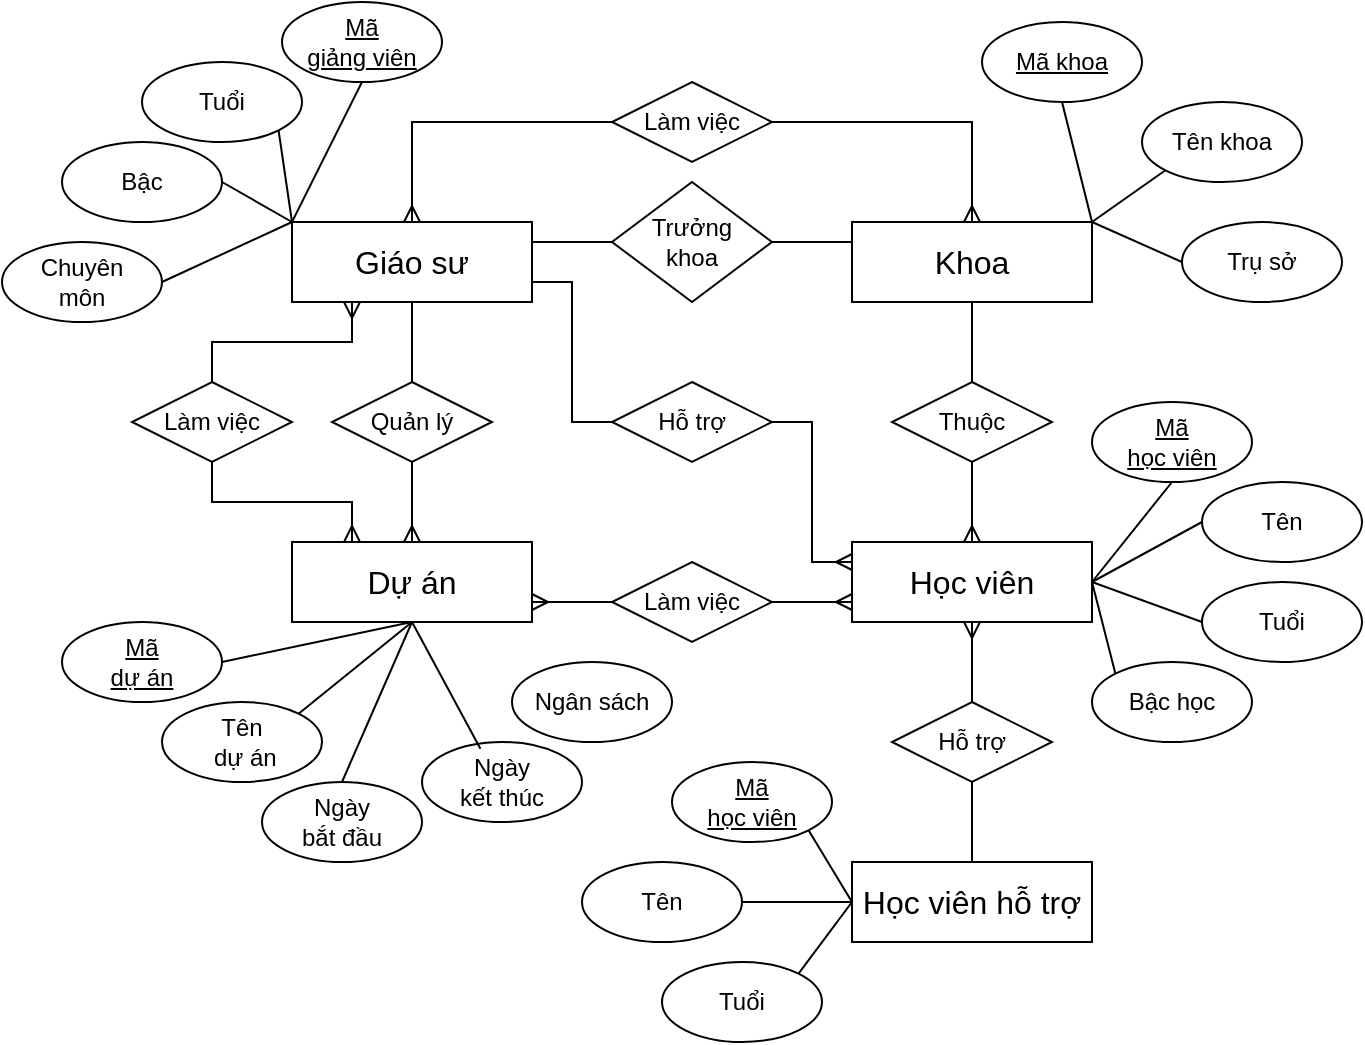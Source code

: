 <mxfile version="23.1.5" type="github">
  <diagram name="Page-1" id="xFUbOFVhcgDcupwiwhMW">
    <mxGraphModel dx="1050" dy="557" grid="1" gridSize="10" guides="1" tooltips="1" connect="1" arrows="1" fold="1" page="1" pageScale="1" pageWidth="850" pageHeight="1100" math="0" shadow="0">
      <root>
        <mxCell id="0" />
        <mxCell id="1" parent="0" />
        <mxCell id="SZI1cVAQVxoEkJMrgoH9-3" value="&lt;font style=&quot;font-size: 16px;&quot;&gt;Giáo sư&lt;/font&gt;" style="whiteSpace=wrap;html=1;align=center;" vertex="1" parent="1">
          <mxGeometry x="235" y="320" width="120" height="40" as="geometry" />
        </mxCell>
        <mxCell id="SZI1cVAQVxoEkJMrgoH9-5" value="&lt;span style=&quot;font-size: 16px;&quot;&gt;Học viên&lt;/span&gt;" style="whiteSpace=wrap;html=1;align=center;" vertex="1" parent="1">
          <mxGeometry x="515" y="480" width="120" height="40" as="geometry" />
        </mxCell>
        <mxCell id="SZI1cVAQVxoEkJMrgoH9-6" value="&lt;span style=&quot;font-size: 16px;&quot;&gt;Khoa&lt;/span&gt;" style="whiteSpace=wrap;html=1;align=center;" vertex="1" parent="1">
          <mxGeometry x="515" y="320" width="120" height="40" as="geometry" />
        </mxCell>
        <mxCell id="SZI1cVAQVxoEkJMrgoH9-7" value="&lt;font style=&quot;font-size: 16px;&quot;&gt;Dự án&lt;/font&gt;" style="whiteSpace=wrap;html=1;align=center;" vertex="1" parent="1">
          <mxGeometry x="235" y="480" width="120" height="40" as="geometry" />
        </mxCell>
        <mxCell id="SZI1cVAQVxoEkJMrgoH9-8" value="Quản lý" style="shape=rhombus;perimeter=rhombusPerimeter;whiteSpace=wrap;html=1;align=center;" vertex="1" parent="1">
          <mxGeometry x="255" y="400" width="80" height="40" as="geometry" />
        </mxCell>
        <mxCell id="SZI1cVAQVxoEkJMrgoH9-10" value="" style="fontSize=12;html=1;endArrow=ERmany;rounded=0;exitX=0.5;exitY=1;exitDx=0;exitDy=0;entryX=0.5;entryY=0;entryDx=0;entryDy=0;" edge="1" parent="1" source="SZI1cVAQVxoEkJMrgoH9-8" target="SZI1cVAQVxoEkJMrgoH9-7">
          <mxGeometry width="100" height="100" relative="1" as="geometry">
            <mxPoint x="615" y="480" as="sourcePoint" />
            <mxPoint x="715" y="380" as="targetPoint" />
          </mxGeometry>
        </mxCell>
        <mxCell id="SZI1cVAQVxoEkJMrgoH9-13" value="Làm việc" style="shape=rhombus;perimeter=rhombusPerimeter;whiteSpace=wrap;html=1;align=center;" vertex="1" parent="1">
          <mxGeometry x="155" y="400" width="80" height="40" as="geometry" />
        </mxCell>
        <mxCell id="SZI1cVAQVxoEkJMrgoH9-15" value="" style="edgeStyle=orthogonalEdgeStyle;fontSize=12;html=1;endArrow=ERmany;rounded=0;exitX=0.5;exitY=1;exitDx=0;exitDy=0;entryX=0.25;entryY=0;entryDx=0;entryDy=0;" edge="1" source="SZI1cVAQVxoEkJMrgoH9-13" parent="1" target="SZI1cVAQVxoEkJMrgoH9-7">
          <mxGeometry width="100" height="100" relative="1" as="geometry">
            <mxPoint x="625" y="540" as="sourcePoint" />
            <mxPoint x="645" y="600" as="targetPoint" />
          </mxGeometry>
        </mxCell>
        <mxCell id="SZI1cVAQVxoEkJMrgoH9-17" value="Làm việc" style="shape=rhombus;perimeter=rhombusPerimeter;whiteSpace=wrap;html=1;align=center;" vertex="1" parent="1">
          <mxGeometry x="395" y="490" width="80" height="40" as="geometry" />
        </mxCell>
        <mxCell id="SZI1cVAQVxoEkJMrgoH9-19" value="" style="fontSize=12;html=1;endArrow=ERmany;rounded=0;exitX=0;exitY=0.5;exitDx=0;exitDy=0;entryX=1;entryY=0.75;entryDx=0;entryDy=0;" edge="1" source="SZI1cVAQVxoEkJMrgoH9-17" parent="1" target="SZI1cVAQVxoEkJMrgoH9-7">
          <mxGeometry width="100" height="100" relative="1" as="geometry">
            <mxPoint x="640" y="610" as="sourcePoint" />
            <mxPoint x="650" y="620" as="targetPoint" />
          </mxGeometry>
        </mxCell>
        <mxCell id="SZI1cVAQVxoEkJMrgoH9-20" value="&lt;span style=&quot;font-size: 16px;&quot;&gt;Học viên hỗ trợ&lt;/span&gt;" style="whiteSpace=wrap;html=1;align=center;" vertex="1" parent="1">
          <mxGeometry x="515" y="640" width="120" height="40" as="geometry" />
        </mxCell>
        <mxCell id="SZI1cVAQVxoEkJMrgoH9-21" value="" style="edgeStyle=orthogonalEdgeStyle;fontSize=12;html=1;endArrow=ERmany;rounded=0;exitX=0.5;exitY=0;exitDx=0;exitDy=0;entryX=0.25;entryY=1;entryDx=0;entryDy=0;" edge="1" parent="1" source="SZI1cVAQVxoEkJMrgoH9-13" target="SZI1cVAQVxoEkJMrgoH9-3">
          <mxGeometry width="100" height="100" relative="1" as="geometry">
            <mxPoint x="505" y="870" as="sourcePoint" />
            <mxPoint x="605" y="770" as="targetPoint" />
          </mxGeometry>
        </mxCell>
        <mxCell id="SZI1cVAQVxoEkJMrgoH9-22" value="" style="fontSize=12;html=1;endArrow=ERmany;rounded=0;exitX=1;exitY=0.5;exitDx=0;exitDy=0;entryX=0;entryY=0.75;entryDx=0;entryDy=0;" edge="1" parent="1" source="SZI1cVAQVxoEkJMrgoH9-17" target="SZI1cVAQVxoEkJMrgoH9-5">
          <mxGeometry width="100" height="100" relative="1" as="geometry">
            <mxPoint x="515" y="880" as="sourcePoint" />
            <mxPoint x="615" y="780" as="targetPoint" />
          </mxGeometry>
        </mxCell>
        <mxCell id="SZI1cVAQVxoEkJMrgoH9-24" value="Hỗ trợ" style="shape=rhombus;perimeter=rhombusPerimeter;whiteSpace=wrap;html=1;align=center;" vertex="1" parent="1">
          <mxGeometry x="535" y="560" width="80" height="40" as="geometry" />
        </mxCell>
        <mxCell id="SZI1cVAQVxoEkJMrgoH9-25" value="" style="endArrow=none;html=1;rounded=0;exitX=0.5;exitY=0;exitDx=0;exitDy=0;entryX=0.5;entryY=1;entryDx=0;entryDy=0;" edge="1" parent="1" source="SZI1cVAQVxoEkJMrgoH9-20" target="SZI1cVAQVxoEkJMrgoH9-24">
          <mxGeometry relative="1" as="geometry">
            <mxPoint x="425" y="860" as="sourcePoint" />
            <mxPoint x="585" y="860" as="targetPoint" />
          </mxGeometry>
        </mxCell>
        <mxCell id="SZI1cVAQVxoEkJMrgoH9-26" value="" style="fontSize=12;html=1;endArrow=ERmany;rounded=0;entryX=0.5;entryY=1;entryDx=0;entryDy=0;exitX=0.5;exitY=0;exitDx=0;exitDy=0;" edge="1" parent="1" source="SZI1cVAQVxoEkJMrgoH9-24" target="SZI1cVAQVxoEkJMrgoH9-5">
          <mxGeometry width="100" height="100" relative="1" as="geometry">
            <mxPoint x="355" y="910" as="sourcePoint" />
            <mxPoint x="455" y="810" as="targetPoint" />
          </mxGeometry>
        </mxCell>
        <mxCell id="SZI1cVAQVxoEkJMrgoH9-28" value="Thuộc" style="shape=rhombus;perimeter=rhombusPerimeter;whiteSpace=wrap;html=1;align=center;" vertex="1" parent="1">
          <mxGeometry x="535" y="400" width="80" height="40" as="geometry" />
        </mxCell>
        <mxCell id="SZI1cVAQVxoEkJMrgoH9-30" value="" style="fontSize=12;html=1;endArrow=ERmany;rounded=0;exitX=0.5;exitY=1;exitDx=0;exitDy=0;entryX=0.5;entryY=0;entryDx=0;entryDy=0;" edge="1" source="SZI1cVAQVxoEkJMrgoH9-28" parent="1" target="SZI1cVAQVxoEkJMrgoH9-5">
          <mxGeometry width="100" height="100" relative="1" as="geometry">
            <mxPoint x="555" y="1100" as="sourcePoint" />
            <mxPoint x="525" y="780" as="targetPoint" />
          </mxGeometry>
        </mxCell>
        <mxCell id="SZI1cVAQVxoEkJMrgoH9-31" value="Trưởng&lt;br&gt;khoa" style="shape=rhombus;perimeter=rhombusPerimeter;whiteSpace=wrap;html=1;align=center;" vertex="1" parent="1">
          <mxGeometry x="395" y="300" width="80" height="60" as="geometry" />
        </mxCell>
        <mxCell id="SZI1cVAQVxoEkJMrgoH9-32" value="" style="endArrow=none;html=1;rounded=0;exitX=0;exitY=0.5;exitDx=0;exitDy=0;entryX=1;entryY=0.25;entryDx=0;entryDy=0;" edge="1" parent="1" source="SZI1cVAQVxoEkJMrgoH9-31" target="SZI1cVAQVxoEkJMrgoH9-3">
          <mxGeometry relative="1" as="geometry">
            <mxPoint x="335" y="630" as="sourcePoint" />
            <mxPoint x="385" y="360" as="targetPoint" />
          </mxGeometry>
        </mxCell>
        <mxCell id="SZI1cVAQVxoEkJMrgoH9-33" value="" style="endArrow=none;html=1;rounded=0;exitX=1;exitY=0.5;exitDx=0;exitDy=0;entryX=0;entryY=0.25;entryDx=0;entryDy=0;" edge="1" parent="1" source="SZI1cVAQVxoEkJMrgoH9-31" target="SZI1cVAQVxoEkJMrgoH9-6">
          <mxGeometry relative="1" as="geometry">
            <mxPoint x="365" y="660" as="sourcePoint" />
            <mxPoint x="525" y="660" as="targetPoint" />
          </mxGeometry>
        </mxCell>
        <mxCell id="SZI1cVAQVxoEkJMrgoH9-36" value="Làm việc" style="shape=rhombus;perimeter=rhombusPerimeter;whiteSpace=wrap;html=1;align=center;" vertex="1" parent="1">
          <mxGeometry x="395" y="250" width="80" height="40" as="geometry" />
        </mxCell>
        <mxCell id="SZI1cVAQVxoEkJMrgoH9-37" value="" style="edgeStyle=orthogonalEdgeStyle;fontSize=12;html=1;endArrow=ERmany;rounded=0;exitX=1;exitY=0.5;exitDx=0;exitDy=0;entryX=0.5;entryY=0;entryDx=0;entryDy=0;" edge="1" source="SZI1cVAQVxoEkJMrgoH9-36" parent="1" target="SZI1cVAQVxoEkJMrgoH9-6">
          <mxGeometry width="100" height="100" relative="1" as="geometry">
            <mxPoint x="650" y="585" as="sourcePoint" />
            <mxPoint x="660" y="595" as="targetPoint" />
          </mxGeometry>
        </mxCell>
        <mxCell id="SZI1cVAQVxoEkJMrgoH9-38" value="" style="edgeStyle=orthogonalEdgeStyle;fontSize=12;html=1;endArrow=ERmany;rounded=0;exitX=0;exitY=0.5;exitDx=0;exitDy=0;entryX=0.5;entryY=0;entryDx=0;entryDy=0;" edge="1" source="SZI1cVAQVxoEkJMrgoH9-36" parent="1" target="SZI1cVAQVxoEkJMrgoH9-3">
          <mxGeometry width="100" height="100" relative="1" as="geometry">
            <mxPoint x="530" y="915" as="sourcePoint" />
            <mxPoint x="335" y="680" as="targetPoint" />
          </mxGeometry>
        </mxCell>
        <mxCell id="SZI1cVAQVxoEkJMrgoH9-41" value="" style="endArrow=none;html=1;rounded=0;exitX=0.5;exitY=0;exitDx=0;exitDy=0;entryX=0.5;entryY=1;entryDx=0;entryDy=0;" edge="1" parent="1" source="SZI1cVAQVxoEkJMrgoH9-28" target="SZI1cVAQVxoEkJMrgoH9-6">
          <mxGeometry relative="1" as="geometry">
            <mxPoint x="625" y="810" as="sourcePoint" />
            <mxPoint x="785" y="810" as="targetPoint" />
          </mxGeometry>
        </mxCell>
        <mxCell id="SZI1cVAQVxoEkJMrgoH9-48" value="Hỗ trợ" style="shape=rhombus;perimeter=rhombusPerimeter;whiteSpace=wrap;html=1;align=center;" vertex="1" parent="1">
          <mxGeometry x="395" y="400" width="80" height="40" as="geometry" />
        </mxCell>
        <mxCell id="SZI1cVAQVxoEkJMrgoH9-49" value="" style="endArrow=none;html=1;rounded=0;exitX=1;exitY=0.75;exitDx=0;exitDy=0;entryX=0;entryY=0.5;entryDx=0;entryDy=0;edgeStyle=orthogonalEdgeStyle;" edge="1" target="SZI1cVAQVxoEkJMrgoH9-48" parent="1" source="SZI1cVAQVxoEkJMrgoH9-3">
          <mxGeometry relative="1" as="geometry">
            <mxPoint x="435" y="480" as="sourcePoint" />
            <mxPoint x="445" y="700" as="targetPoint" />
          </mxGeometry>
        </mxCell>
        <mxCell id="SZI1cVAQVxoEkJMrgoH9-50" value="" style="fontSize=12;html=1;endArrow=ERmany;rounded=0;entryX=0;entryY=0.25;entryDx=0;entryDy=0;exitX=1;exitY=0.5;exitDx=0;exitDy=0;edgeStyle=orthogonalEdgeStyle;" edge="1" source="SZI1cVAQVxoEkJMrgoH9-48" parent="1" target="SZI1cVAQVxoEkJMrgoH9-5">
          <mxGeometry width="100" height="100" relative="1" as="geometry">
            <mxPoint x="215" y="750" as="sourcePoint" />
            <mxPoint x="435" y="360" as="targetPoint" />
          </mxGeometry>
        </mxCell>
        <mxCell id="SZI1cVAQVxoEkJMrgoH9-52" value="" style="endArrow=none;html=1;rounded=0;exitX=0.5;exitY=1;exitDx=0;exitDy=0;entryX=0.5;entryY=0;entryDx=0;entryDy=0;" edge="1" parent="1" source="SZI1cVAQVxoEkJMrgoH9-3" target="SZI1cVAQVxoEkJMrgoH9-8">
          <mxGeometry relative="1" as="geometry">
            <mxPoint x="275" y="380" as="sourcePoint" />
            <mxPoint x="435" y="380" as="targetPoint" />
          </mxGeometry>
        </mxCell>
        <mxCell id="SZI1cVAQVxoEkJMrgoH9-53" value="Tuổi" style="ellipse;whiteSpace=wrap;html=1;align=center;" vertex="1" parent="1">
          <mxGeometry x="160" y="240" width="80" height="40" as="geometry" />
        </mxCell>
        <mxCell id="SZI1cVAQVxoEkJMrgoH9-57" value="&lt;font style=&quot;font-size: 12px;&quot;&gt;Mã&lt;br&gt;giảng viên&lt;/font&gt;" style="ellipse;whiteSpace=wrap;html=1;align=center;fontStyle=4;" vertex="1" parent="1">
          <mxGeometry x="230" y="210" width="80" height="40" as="geometry" />
        </mxCell>
        <mxCell id="SZI1cVAQVxoEkJMrgoH9-60" value="Bậc" style="ellipse;whiteSpace=wrap;html=1;align=center;" vertex="1" parent="1">
          <mxGeometry x="120" y="280" width="80" height="40" as="geometry" />
        </mxCell>
        <mxCell id="SZI1cVAQVxoEkJMrgoH9-61" value="Chuyên&lt;br&gt;môn" style="ellipse;whiteSpace=wrap;html=1;align=center;" vertex="1" parent="1">
          <mxGeometry x="90" y="330" width="80" height="40" as="geometry" />
        </mxCell>
        <mxCell id="SZI1cVAQVxoEkJMrgoH9-62" value="Tuổi" style="ellipse;whiteSpace=wrap;html=1;align=center;" vertex="1" parent="1">
          <mxGeometry x="690" y="500" width="80" height="40" as="geometry" />
        </mxCell>
        <mxCell id="SZI1cVAQVxoEkJMrgoH9-63" value="&lt;font style=&quot;font-size: 12px;&quot;&gt;Mã&lt;br&gt;học viên&lt;br&gt;&lt;/font&gt;" style="ellipse;whiteSpace=wrap;html=1;align=center;fontStyle=4;" vertex="1" parent="1">
          <mxGeometry x="635" y="410" width="80" height="40" as="geometry" />
        </mxCell>
        <mxCell id="SZI1cVAQVxoEkJMrgoH9-64" value="Bậc học" style="ellipse;whiteSpace=wrap;html=1;align=center;" vertex="1" parent="1">
          <mxGeometry x="635" y="540" width="80" height="40" as="geometry" />
        </mxCell>
        <mxCell id="SZI1cVAQVxoEkJMrgoH9-65" value="Tên" style="ellipse;whiteSpace=wrap;html=1;align=center;" vertex="1" parent="1">
          <mxGeometry x="690" y="450" width="80" height="40" as="geometry" />
        </mxCell>
        <mxCell id="SZI1cVAQVxoEkJMrgoH9-66" value="Tên&lt;br&gt;&amp;nbsp;dự án" style="ellipse;whiteSpace=wrap;html=1;align=center;" vertex="1" parent="1">
          <mxGeometry x="170" y="560" width="80" height="40" as="geometry" />
        </mxCell>
        <mxCell id="SZI1cVAQVxoEkJMrgoH9-67" value="&lt;font style=&quot;font-size: 12px;&quot;&gt;Mã&lt;br&gt;dự án&lt;/font&gt;" style="ellipse;whiteSpace=wrap;html=1;align=center;fontStyle=4;" vertex="1" parent="1">
          <mxGeometry x="120" y="520" width="80" height="40" as="geometry" />
        </mxCell>
        <mxCell id="SZI1cVAQVxoEkJMrgoH9-68" value="Ngày&lt;br&gt;bắt đầu" style="ellipse;whiteSpace=wrap;html=1;align=center;" vertex="1" parent="1">
          <mxGeometry x="220" y="600" width="80" height="40" as="geometry" />
        </mxCell>
        <mxCell id="SZI1cVAQVxoEkJMrgoH9-69" value="Ngày&lt;br&gt;kết thúc" style="ellipse;whiteSpace=wrap;html=1;align=center;" vertex="1" parent="1">
          <mxGeometry x="300" y="580" width="80" height="40" as="geometry" />
        </mxCell>
        <mxCell id="SZI1cVAQVxoEkJMrgoH9-70" value="Ngân sách" style="ellipse;whiteSpace=wrap;html=1;align=center;" vertex="1" parent="1">
          <mxGeometry x="345" y="540" width="80" height="40" as="geometry" />
        </mxCell>
        <mxCell id="SZI1cVAQVxoEkJMrgoH9-71" value="Tuổi" style="ellipse;whiteSpace=wrap;html=1;align=center;" vertex="1" parent="1">
          <mxGeometry x="420" y="690" width="80" height="40" as="geometry" />
        </mxCell>
        <mxCell id="SZI1cVAQVxoEkJMrgoH9-72" value="&lt;font style=&quot;font-size: 12px;&quot;&gt;Mã&lt;br&gt;học viên&lt;br&gt;&lt;/font&gt;" style="ellipse;whiteSpace=wrap;html=1;align=center;fontStyle=4;" vertex="1" parent="1">
          <mxGeometry x="425" y="590" width="80" height="40" as="geometry" />
        </mxCell>
        <mxCell id="SZI1cVAQVxoEkJMrgoH9-73" value="Tên" style="ellipse;whiteSpace=wrap;html=1;align=center;" vertex="1" parent="1">
          <mxGeometry x="380" y="640" width="80" height="40" as="geometry" />
        </mxCell>
        <mxCell id="SZI1cVAQVxoEkJMrgoH9-74" value="Trụ sở" style="ellipse;whiteSpace=wrap;html=1;align=center;" vertex="1" parent="1">
          <mxGeometry x="680" y="320" width="80" height="40" as="geometry" />
        </mxCell>
        <mxCell id="SZI1cVAQVxoEkJMrgoH9-75" value="&lt;font style=&quot;font-size: 12px;&quot;&gt;Mã khoa&lt;br&gt;&lt;/font&gt;" style="ellipse;whiteSpace=wrap;html=1;align=center;fontStyle=4;" vertex="1" parent="1">
          <mxGeometry x="580" y="220" width="80" height="40" as="geometry" />
        </mxCell>
        <mxCell id="SZI1cVAQVxoEkJMrgoH9-76" value="Tên khoa" style="ellipse;whiteSpace=wrap;html=1;align=center;" vertex="1" parent="1">
          <mxGeometry x="660" y="260" width="80" height="40" as="geometry" />
        </mxCell>
        <mxCell id="SZI1cVAQVxoEkJMrgoH9-77" value="" style="endArrow=none;html=1;rounded=0;entryX=0;entryY=0;entryDx=0;entryDy=0;" edge="1" parent="1" target="SZI1cVAQVxoEkJMrgoH9-3">
          <mxGeometry relative="1" as="geometry">
            <mxPoint x="270" y="250" as="sourcePoint" />
            <mxPoint x="260" y="420" as="targetPoint" />
          </mxGeometry>
        </mxCell>
        <mxCell id="SZI1cVAQVxoEkJMrgoH9-78" value="" style="endArrow=none;html=1;rounded=0;exitX=1;exitY=1;exitDx=0;exitDy=0;entryX=0;entryY=0;entryDx=0;entryDy=0;" edge="1" parent="1" source="SZI1cVAQVxoEkJMrgoH9-53" target="SZI1cVAQVxoEkJMrgoH9-3">
          <mxGeometry relative="1" as="geometry">
            <mxPoint x="220" y="300" as="sourcePoint" />
            <mxPoint x="380" y="300" as="targetPoint" />
          </mxGeometry>
        </mxCell>
        <mxCell id="SZI1cVAQVxoEkJMrgoH9-79" value="" style="endArrow=none;html=1;rounded=0;exitX=1;exitY=0.5;exitDx=0;exitDy=0;entryX=0;entryY=0;entryDx=0;entryDy=0;" edge="1" parent="1" source="SZI1cVAQVxoEkJMrgoH9-60" target="SZI1cVAQVxoEkJMrgoH9-3">
          <mxGeometry relative="1" as="geometry">
            <mxPoint x="70" y="420" as="sourcePoint" />
            <mxPoint x="230" y="420" as="targetPoint" />
          </mxGeometry>
        </mxCell>
        <mxCell id="SZI1cVAQVxoEkJMrgoH9-80" value="" style="endArrow=none;html=1;rounded=0;exitX=1;exitY=0.5;exitDx=0;exitDy=0;entryX=0;entryY=0;entryDx=0;entryDy=0;" edge="1" parent="1" source="SZI1cVAQVxoEkJMrgoH9-61" target="SZI1cVAQVxoEkJMrgoH9-3">
          <mxGeometry relative="1" as="geometry">
            <mxPoint x="80" y="440" as="sourcePoint" />
            <mxPoint x="240" y="440" as="targetPoint" />
          </mxGeometry>
        </mxCell>
        <mxCell id="SZI1cVAQVxoEkJMrgoH9-81" value="" style="endArrow=none;html=1;rounded=0;exitX=1;exitY=0.5;exitDx=0;exitDy=0;entryX=0.5;entryY=1;entryDx=0;entryDy=0;" edge="1" parent="1" source="SZI1cVAQVxoEkJMrgoH9-67" target="SZI1cVAQVxoEkJMrgoH9-7">
          <mxGeometry relative="1" as="geometry">
            <mxPoint x="50" y="480" as="sourcePoint" />
            <mxPoint x="210" y="480" as="targetPoint" />
          </mxGeometry>
        </mxCell>
        <mxCell id="SZI1cVAQVxoEkJMrgoH9-82" value="" style="endArrow=none;html=1;rounded=0;exitX=1;exitY=0;exitDx=0;exitDy=0;entryX=0.5;entryY=1;entryDx=0;entryDy=0;" edge="1" parent="1" source="SZI1cVAQVxoEkJMrgoH9-66" target="SZI1cVAQVxoEkJMrgoH9-7">
          <mxGeometry relative="1" as="geometry">
            <mxPoint x="110" y="620" as="sourcePoint" />
            <mxPoint x="290" y="520" as="targetPoint" />
          </mxGeometry>
        </mxCell>
        <mxCell id="SZI1cVAQVxoEkJMrgoH9-83" value="" style="endArrow=none;html=1;rounded=0;exitX=0.5;exitY=0;exitDx=0;exitDy=0;entryX=0.5;entryY=1;entryDx=0;entryDy=0;" edge="1" parent="1" source="SZI1cVAQVxoEkJMrgoH9-68" target="SZI1cVAQVxoEkJMrgoH9-7">
          <mxGeometry relative="1" as="geometry">
            <mxPoint x="140" y="660" as="sourcePoint" />
            <mxPoint x="290" y="520" as="targetPoint" />
          </mxGeometry>
        </mxCell>
        <mxCell id="SZI1cVAQVxoEkJMrgoH9-84" value="" style="endArrow=none;html=1;rounded=0;exitX=0.5;exitY=1;exitDx=0;exitDy=0;entryX=0.365;entryY=0.085;entryDx=0;entryDy=0;entryPerimeter=0;" edge="1" parent="1" source="SZI1cVAQVxoEkJMrgoH9-7" target="SZI1cVAQVxoEkJMrgoH9-69">
          <mxGeometry relative="1" as="geometry">
            <mxPoint x="260" y="690" as="sourcePoint" />
            <mxPoint x="420" y="690" as="targetPoint" />
          </mxGeometry>
        </mxCell>
        <mxCell id="SZI1cVAQVxoEkJMrgoH9-85" value="" style="endArrow=none;html=1;rounded=0;exitX=1;exitY=1;exitDx=0;exitDy=0;entryX=0;entryY=0.5;entryDx=0;entryDy=0;" edge="1" parent="1" source="SZI1cVAQVxoEkJMrgoH9-72" target="SZI1cVAQVxoEkJMrgoH9-20">
          <mxGeometry relative="1" as="geometry">
            <mxPoint x="680" y="620" as="sourcePoint" />
            <mxPoint x="840" y="620" as="targetPoint" />
          </mxGeometry>
        </mxCell>
        <mxCell id="SZI1cVAQVxoEkJMrgoH9-86" value="" style="endArrow=none;html=1;rounded=0;exitX=1;exitY=0.5;exitDx=0;exitDy=0;entryX=0;entryY=0.5;entryDx=0;entryDy=0;" edge="1" parent="1" source="SZI1cVAQVxoEkJMrgoH9-73" target="SZI1cVAQVxoEkJMrgoH9-20">
          <mxGeometry relative="1" as="geometry">
            <mxPoint x="480" y="660" as="sourcePoint" />
            <mxPoint x="510" y="660" as="targetPoint" />
          </mxGeometry>
        </mxCell>
        <mxCell id="SZI1cVAQVxoEkJMrgoH9-87" value="" style="endArrow=none;html=1;rounded=0;exitX=1;exitY=0;exitDx=0;exitDy=0;entryX=0;entryY=0.5;entryDx=0;entryDy=0;" edge="1" parent="1" source="SZI1cVAQVxoEkJMrgoH9-71" target="SZI1cVAQVxoEkJMrgoH9-20">
          <mxGeometry relative="1" as="geometry">
            <mxPoint x="580" y="720" as="sourcePoint" />
            <mxPoint x="740" y="720" as="targetPoint" />
          </mxGeometry>
        </mxCell>
        <mxCell id="SZI1cVAQVxoEkJMrgoH9-88" value="" style="endArrow=none;html=1;rounded=0;entryX=0.5;entryY=1;entryDx=0;entryDy=0;exitX=1;exitY=0;exitDx=0;exitDy=0;" edge="1" parent="1" source="SZI1cVAQVxoEkJMrgoH9-6" target="SZI1cVAQVxoEkJMrgoH9-75">
          <mxGeometry relative="1" as="geometry">
            <mxPoint x="450" y="210" as="sourcePoint" />
            <mxPoint x="610" y="210" as="targetPoint" />
          </mxGeometry>
        </mxCell>
        <mxCell id="SZI1cVAQVxoEkJMrgoH9-89" value="" style="endArrow=none;html=1;rounded=0;exitX=1;exitY=0;exitDx=0;exitDy=0;entryX=0;entryY=1;entryDx=0;entryDy=0;" edge="1" parent="1" source="SZI1cVAQVxoEkJMrgoH9-6" target="SZI1cVAQVxoEkJMrgoH9-76">
          <mxGeometry relative="1" as="geometry">
            <mxPoint x="770" y="240" as="sourcePoint" />
            <mxPoint x="930" y="240" as="targetPoint" />
          </mxGeometry>
        </mxCell>
        <mxCell id="SZI1cVAQVxoEkJMrgoH9-90" value="" style="endArrow=none;html=1;rounded=0;exitX=1;exitY=0;exitDx=0;exitDy=0;entryX=0;entryY=0.5;entryDx=0;entryDy=0;" edge="1" parent="1" source="SZI1cVAQVxoEkJMrgoH9-6" target="SZI1cVAQVxoEkJMrgoH9-74">
          <mxGeometry relative="1" as="geometry">
            <mxPoint x="780" y="290" as="sourcePoint" />
            <mxPoint x="940" y="290" as="targetPoint" />
          </mxGeometry>
        </mxCell>
        <mxCell id="SZI1cVAQVxoEkJMrgoH9-91" value="" style="endArrow=none;html=1;rounded=0;exitX=0.5;exitY=1;exitDx=0;exitDy=0;entryX=1;entryY=0.5;entryDx=0;entryDy=0;" edge="1" parent="1" source="SZI1cVAQVxoEkJMrgoH9-63" target="SZI1cVAQVxoEkJMrgoH9-5">
          <mxGeometry relative="1" as="geometry">
            <mxPoint x="710" y="620" as="sourcePoint" />
            <mxPoint x="870" y="620" as="targetPoint" />
          </mxGeometry>
        </mxCell>
        <mxCell id="SZI1cVAQVxoEkJMrgoH9-92" value="" style="endArrow=none;html=1;rounded=0;exitX=1;exitY=0.5;exitDx=0;exitDy=0;entryX=0;entryY=0.5;entryDx=0;entryDy=0;" edge="1" parent="1" source="SZI1cVAQVxoEkJMrgoH9-5" target="SZI1cVAQVxoEkJMrgoH9-65">
          <mxGeometry relative="1" as="geometry">
            <mxPoint x="710" y="640" as="sourcePoint" />
            <mxPoint x="870" y="640" as="targetPoint" />
          </mxGeometry>
        </mxCell>
        <mxCell id="SZI1cVAQVxoEkJMrgoH9-93" value="" style="endArrow=none;html=1;rounded=0;exitX=1;exitY=0.5;exitDx=0;exitDy=0;entryX=0;entryY=0.5;entryDx=0;entryDy=0;" edge="1" parent="1" source="SZI1cVAQVxoEkJMrgoH9-5" target="SZI1cVAQVxoEkJMrgoH9-62">
          <mxGeometry relative="1" as="geometry">
            <mxPoint x="750" y="640" as="sourcePoint" />
            <mxPoint x="910" y="640" as="targetPoint" />
          </mxGeometry>
        </mxCell>
        <mxCell id="SZI1cVAQVxoEkJMrgoH9-94" value="" style="endArrow=none;html=1;rounded=0;exitX=1;exitY=0.5;exitDx=0;exitDy=0;entryX=0;entryY=0;entryDx=0;entryDy=0;" edge="1" parent="1" source="SZI1cVAQVxoEkJMrgoH9-5" target="SZI1cVAQVxoEkJMrgoH9-64">
          <mxGeometry relative="1" as="geometry">
            <mxPoint x="640" y="500" as="sourcePoint" />
            <mxPoint x="800" y="630" as="targetPoint" />
          </mxGeometry>
        </mxCell>
      </root>
    </mxGraphModel>
  </diagram>
</mxfile>
